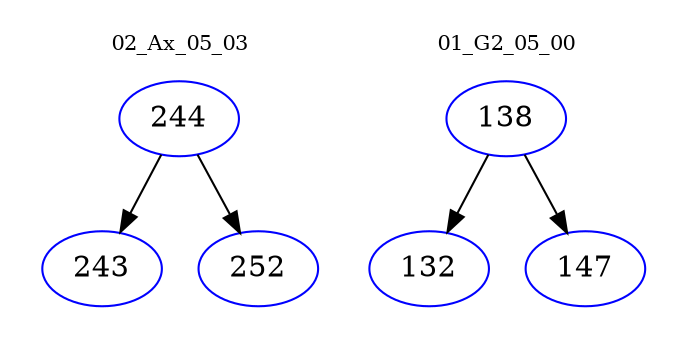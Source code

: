 digraph{
subgraph cluster_0 {
color = white
label = "02_Ax_05_03";
fontsize=10;
T0_244 [label="244", color="blue"]
T0_244 -> T0_243 [color="black"]
T0_243 [label="243", color="blue"]
T0_244 -> T0_252 [color="black"]
T0_252 [label="252", color="blue"]
}
subgraph cluster_1 {
color = white
label = "01_G2_05_00";
fontsize=10;
T1_138 [label="138", color="blue"]
T1_138 -> T1_132 [color="black"]
T1_132 [label="132", color="blue"]
T1_138 -> T1_147 [color="black"]
T1_147 [label="147", color="blue"]
}
}

